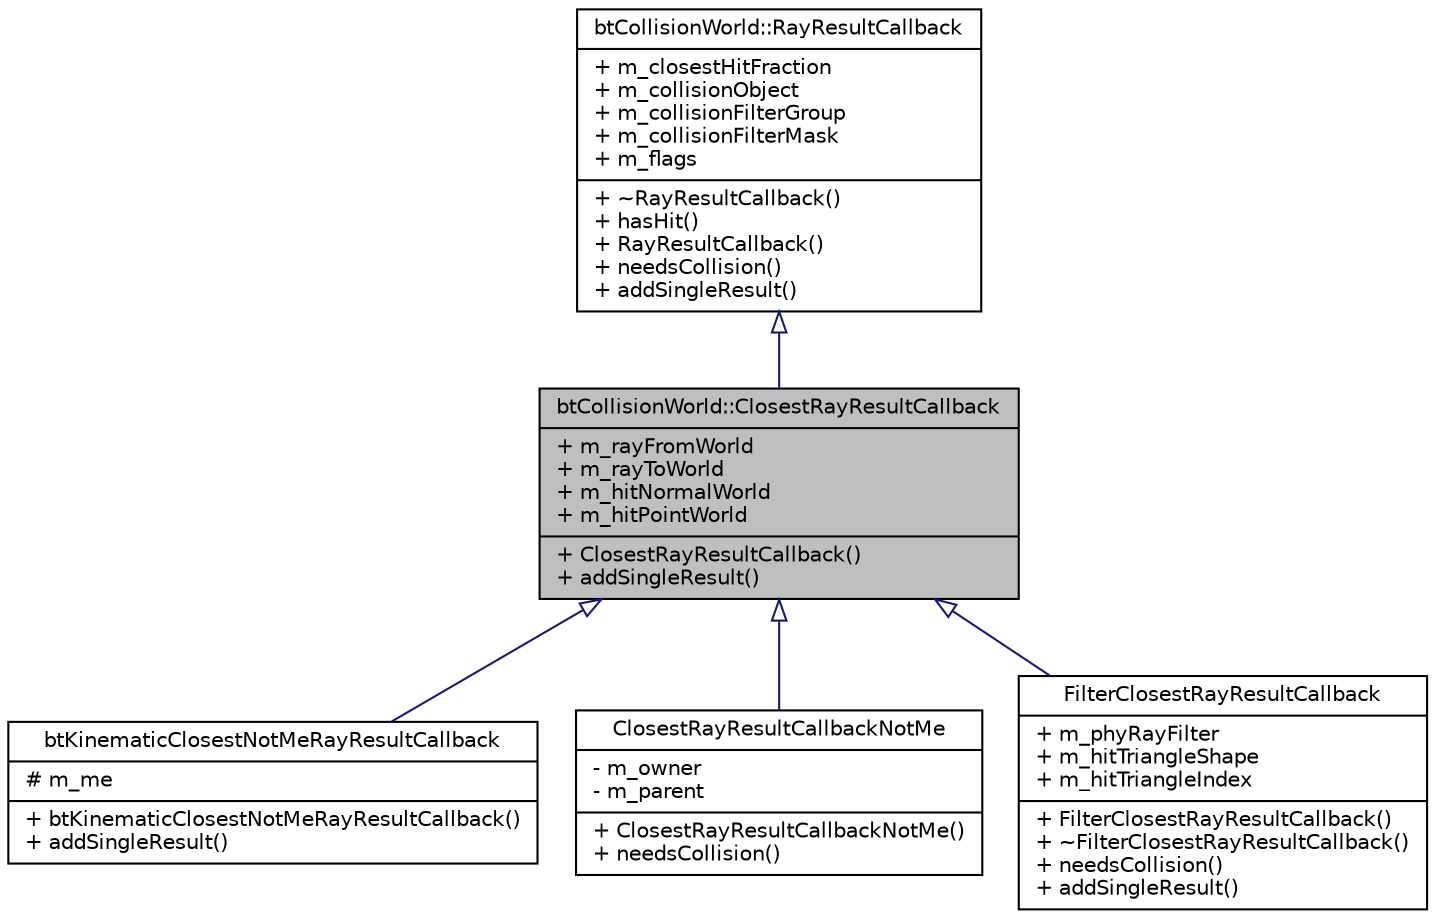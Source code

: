 digraph G
{
  edge [fontname="Helvetica",fontsize="10",labelfontname="Helvetica",labelfontsize="10"];
  node [fontname="Helvetica",fontsize="10",shape=record];
  Node1 [label="{btCollisionWorld::ClosestRayResultCallback\n|+ m_rayFromWorld\l+ m_rayToWorld\l+ m_hitNormalWorld\l+ m_hitPointWorld\l|+ ClosestRayResultCallback()\l+ addSingleResult()\l}",height=0.2,width=0.4,color="black", fillcolor="grey75", style="filled" fontcolor="black"];
  Node2 -> Node1 [dir=back,color="midnightblue",fontsize="10",style="solid",arrowtail="empty",fontname="Helvetica"];
  Node2 [label="{btCollisionWorld::RayResultCallback\n|+ m_closestHitFraction\l+ m_collisionObject\l+ m_collisionFilterGroup\l+ m_collisionFilterMask\l+ m_flags\l|+ ~RayResultCallback()\l+ hasHit()\l+ RayResultCallback()\l+ needsCollision()\l+ addSingleResult()\l}",height=0.2,width=0.4,color="black", fillcolor="white", style="filled",URL="$dd/d12/structbtCollisionWorld_1_1RayResultCallback.html",tooltip="RayResultCallback is used to report new raycast results."];
  Node1 -> Node3 [dir=back,color="midnightblue",fontsize="10",style="solid",arrowtail="empty",fontname="Helvetica"];
  Node3 [label="{btKinematicClosestNotMeRayResultCallback\n|# m_me\l|+ btKinematicClosestNotMeRayResultCallback()\l+ addSingleResult()\l}",height=0.2,width=0.4,color="black", fillcolor="white", style="filled",URL="$d8/d17/classbtKinematicClosestNotMeRayResultCallback.html"];
  Node1 -> Node4 [dir=back,color="midnightblue",fontsize="10",style="solid",arrowtail="empty",fontname="Helvetica"];
  Node4 [label="{ClosestRayResultCallbackNotMe\n|- m_owner\l- m_parent\l|+ ClosestRayResultCallbackNotMe()\l+ needsCollision()\l}",height=0.2,width=0.4,color="black", fillcolor="white", style="filled",URL="$d0/d6b/classClosestRayResultCallbackNotMe.html"];
  Node1 -> Node5 [dir=back,color="midnightblue",fontsize="10",style="solid",arrowtail="empty",fontname="Helvetica"];
  Node5 [label="{FilterClosestRayResultCallback\n|+ m_phyRayFilter\l+ m_hitTriangleShape\l+ m_hitTriangleIndex\l|+ FilterClosestRayResultCallback()\l+ ~FilterClosestRayResultCallback()\l+ needsCollision()\l+ addSingleResult()\l}",height=0.2,width=0.4,color="black", fillcolor="white", style="filled",URL="$d4/d13/structFilterClosestRayResultCallback.html"];
}
